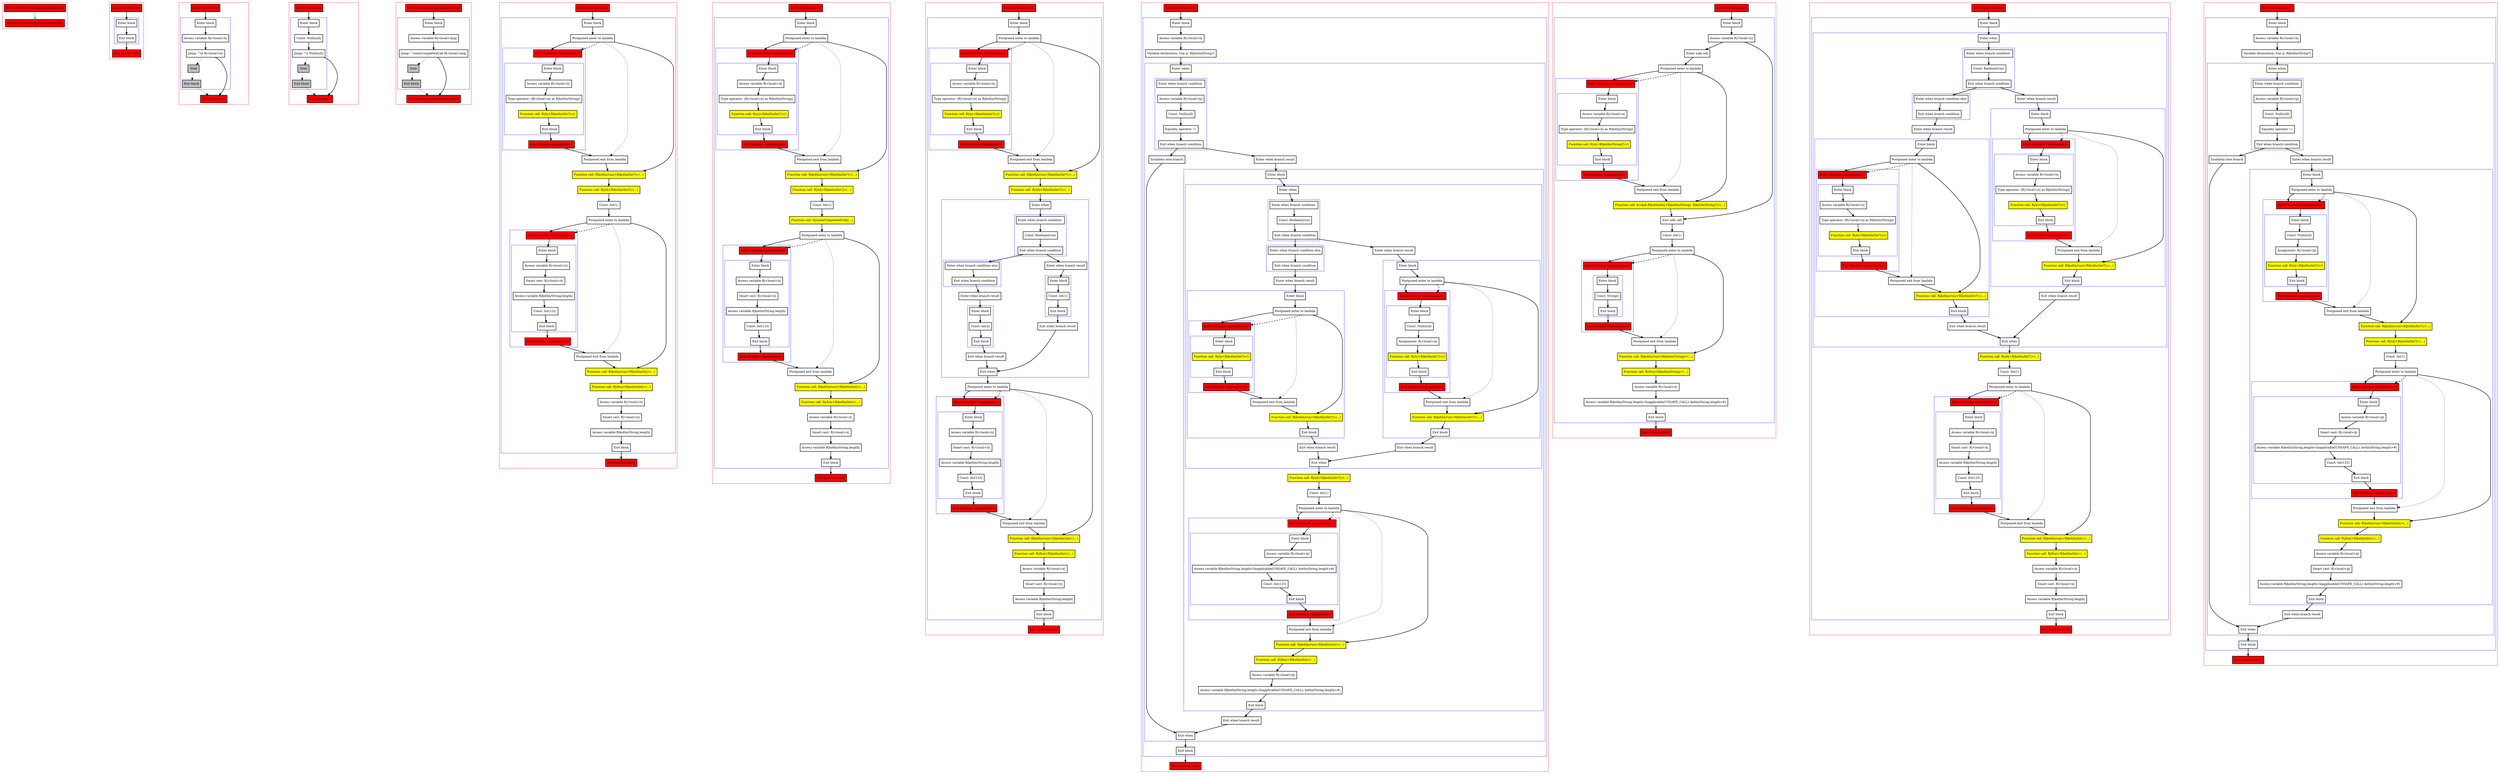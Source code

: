 digraph flowFromInplaceLambda2_kt {
    graph [nodesep=3]
    node [shape=box penwidth=2]
    edge [penwidth=2]

    subgraph cluster_0 {
        color=red
        0 [label="Enter file flowFromInplaceLambda2.kt" style="filled" fillcolor=red];
        1 [label="Exit file flowFromInplaceLambda2.kt" style="filled" fillcolor=red];
    }
    0 -> {1} [color=green];

    subgraph cluster_1 {
        color=red
        2 [label="Enter function foo" style="filled" fillcolor=red];
        subgraph cluster_2 {
            color=blue
            3 [label="Enter block"];
            4 [label="Exit block"];
        }
        5 [label="Exit function foo" style="filled" fillcolor=red];
    }
    2 -> {3};
    3 -> {4};
    4 -> {5};

    subgraph cluster_3 {
        color=red
        6 [label="Enter function id" style="filled" fillcolor=red];
        subgraph cluster_4 {
            color=blue
            7 [label="Enter block"];
            8 [label="Access variable R|<local>/x|"];
            9 [label="Jump: ^id R|<local>/x|"];
            10 [label="Stub" style="filled" fillcolor=gray];
            11 [label="Exit block" style="filled" fillcolor=gray];
        }
        12 [label="Exit function id" style="filled" fillcolor=red];
    }
    6 -> {7};
    7 -> {8};
    8 -> {9};
    9 -> {12};
    9 -> {10} [style=dotted];
    10 -> {11} [style=dotted];
    11 -> {12} [style=dotted];

    subgraph cluster_5 {
        color=red
        13 [label="Enter function n" style="filled" fillcolor=red];
        subgraph cluster_6 {
            color=blue
            14 [label="Enter block"];
            15 [label="Const: Null(null)"];
            16 [label="Jump: ^n Null(null)"];
            17 [label="Stub" style="filled" fillcolor=gray];
            18 [label="Exit block" style="filled" fillcolor=gray];
        }
        19 [label="Exit function n" style="filled" fillcolor=red];
    }
    13 -> {14};
    14 -> {15};
    15 -> {16};
    16 -> {19};
    16 -> {17} [style=dotted];
    17 -> {18} [style=dotted];
    18 -> {19} [style=dotted];

    subgraph cluster_7 {
        color=red
        20 [label="Enter function someCompletedCall" style="filled" fillcolor=red];
        subgraph cluster_8 {
            color=blue
            21 [label="Enter block"];
            22 [label="Access variable R|<local>/arg|"];
            23 [label="Jump: ^someCompletedCall R|<local>/arg|"];
            24 [label="Stub" style="filled" fillcolor=gray];
            25 [label="Exit block" style="filled" fillcolor=gray];
        }
        26 [label="Exit function someCompletedCall" style="filled" fillcolor=red];
    }
    20 -> {21};
    21 -> {22};
    22 -> {23};
    23 -> {26};
    23 -> {24} [style=dotted];
    24 -> {25} [style=dotted];
    25 -> {26} [style=dotted];

    subgraph cluster_9 {
        color=red
        27 [label="Enter function test1" style="filled" fillcolor=red];
        subgraph cluster_10 {
            color=blue
            28 [label="Enter block"];
            29 [label="Postponed enter to lambda"];
            subgraph cluster_11 {
                color=blue
                30 [label="Enter function <anonymous>" style="filled" fillcolor=red];
                subgraph cluster_12 {
                    color=blue
                    31 [label="Enter block"];
                    32 [label="Access variable R|<local>/x|"];
                    33 [label="Type operator: (R|<local>/x| as R|kotlin/String|)"];
                    34 [label="Function call: R|/n|<R|kotlin/Int?|>()" style="filled" fillcolor=yellow];
                    35 [label="Exit block"];
                }
                36 [label="Exit function <anonymous>" style="filled" fillcolor=red];
            }
            37 [label="Postponed exit from lambda"];
            38 [label="Function call: R|kotlin/run|<R|kotlin/Int?|>(...)" style="filled" fillcolor=yellow];
            39 [label="Function call: R|/id|<R|kotlin/Int?|>(...)" style="filled" fillcolor=yellow];
            40 [label="Const: Int(1)"];
            41 [label="Postponed enter to lambda"];
            subgraph cluster_13 {
                color=blue
                42 [label="Enter function <anonymous>" style="filled" fillcolor=red];
                subgraph cluster_14 {
                    color=blue
                    43 [label="Enter block"];
                    44 [label="Access variable R|<local>/x|"];
                    45 [label="Smart cast: R|<local>/x|"];
                    46 [label="Access variable R|kotlin/String.length|"];
                    47 [label="Const: Int(123)"];
                    48 [label="Exit block"];
                }
                49 [label="Exit function <anonymous>" style="filled" fillcolor=red];
            }
            50 [label="Postponed exit from lambda"];
            51 [label="Function call: R|kotlin/run|<R|kotlin/Int|>(...)" style="filled" fillcolor=yellow];
            52 [label="Function call: R|/foo|<R|kotlin/Int|>(...)" style="filled" fillcolor=yellow];
            53 [label="Access variable R|<local>/x|"];
            54 [label="Smart cast: R|<local>/x|"];
            55 [label="Access variable R|kotlin/String.length|"];
            56 [label="Exit block"];
        }
        57 [label="Exit function test1" style="filled" fillcolor=red];
    }
    27 -> {28};
    28 -> {29};
    29 -> {30 38};
    29 -> {37} [style=dotted];
    29 -> {30} [style=dashed];
    30 -> {31};
    31 -> {32};
    32 -> {33};
    33 -> {34};
    34 -> {35};
    35 -> {36};
    36 -> {37};
    37 -> {38};
    38 -> {39};
    39 -> {40};
    40 -> {41};
    41 -> {42 51};
    41 -> {50} [style=dotted];
    41 -> {42} [style=dashed];
    42 -> {43};
    43 -> {44};
    44 -> {45};
    45 -> {46};
    46 -> {47};
    47 -> {48};
    48 -> {49};
    49 -> {50};
    50 -> {51};
    51 -> {52};
    52 -> {53};
    53 -> {54};
    54 -> {55};
    55 -> {56};
    56 -> {57};

    subgraph cluster_15 {
        color=red
        58 [label="Enter function test2" style="filled" fillcolor=red];
        subgraph cluster_16 {
            color=blue
            59 [label="Enter block"];
            60 [label="Postponed enter to lambda"];
            subgraph cluster_17 {
                color=blue
                61 [label="Enter function <anonymous>" style="filled" fillcolor=red];
                subgraph cluster_18 {
                    color=blue
                    62 [label="Enter block"];
                    63 [label="Access variable R|<local>/x|"];
                    64 [label="Type operator: (R|<local>/x| as R|kotlin/String|)"];
                    65 [label="Function call: R|/n|<R|kotlin/Int?|>()" style="filled" fillcolor=yellow];
                    66 [label="Exit block"];
                }
                67 [label="Exit function <anonymous>" style="filled" fillcolor=red];
            }
            68 [label="Postponed exit from lambda"];
            69 [label="Function call: R|kotlin/run|<R|kotlin/Int?|>(...)" style="filled" fillcolor=yellow];
            70 [label="Function call: R|/id|<R|kotlin/Int?|>(...)" style="filled" fillcolor=yellow];
            71 [label="Const: Int(1)"];
            72 [label="Function call: R|/someCompletedCall|(...)" style="filled" fillcolor=yellow];
            73 [label="Postponed enter to lambda"];
            subgraph cluster_19 {
                color=blue
                74 [label="Enter function <anonymous>" style="filled" fillcolor=red];
                subgraph cluster_20 {
                    color=blue
                    75 [label="Enter block"];
                    76 [label="Access variable R|<local>/x|"];
                    77 [label="Smart cast: R|<local>/x|"];
                    78 [label="Access variable R|kotlin/String.length|"];
                    79 [label="Const: Int(123)"];
                    80 [label="Exit block"];
                }
                81 [label="Exit function <anonymous>" style="filled" fillcolor=red];
            }
            82 [label="Postponed exit from lambda"];
            83 [label="Function call: R|kotlin/run|<R|kotlin/Int|>(...)" style="filled" fillcolor=yellow];
            84 [label="Function call: R|/foo|<R|kotlin/Int|>(...)" style="filled" fillcolor=yellow];
            85 [label="Access variable R|<local>/x|"];
            86 [label="Smart cast: R|<local>/x|"];
            87 [label="Access variable R|kotlin/String.length|"];
            88 [label="Exit block"];
        }
        89 [label="Exit function test2" style="filled" fillcolor=red];
    }
    58 -> {59};
    59 -> {60};
    60 -> {61 69};
    60 -> {68} [style=dotted];
    60 -> {61} [style=dashed];
    61 -> {62};
    62 -> {63};
    63 -> {64};
    64 -> {65};
    65 -> {66};
    66 -> {67};
    67 -> {68};
    68 -> {69};
    69 -> {70};
    70 -> {71};
    71 -> {72};
    72 -> {73};
    73 -> {74 83};
    73 -> {82} [style=dotted];
    73 -> {74} [style=dashed];
    74 -> {75};
    75 -> {76};
    76 -> {77};
    77 -> {78};
    78 -> {79};
    79 -> {80};
    80 -> {81};
    81 -> {82};
    82 -> {83};
    83 -> {84};
    84 -> {85};
    85 -> {86};
    86 -> {87};
    87 -> {88};
    88 -> {89};

    subgraph cluster_21 {
        color=red
        90 [label="Enter function test3" style="filled" fillcolor=red];
        subgraph cluster_22 {
            color=blue
            91 [label="Enter block"];
            92 [label="Postponed enter to lambda"];
            subgraph cluster_23 {
                color=blue
                93 [label="Enter function <anonymous>" style="filled" fillcolor=red];
                subgraph cluster_24 {
                    color=blue
                    94 [label="Enter block"];
                    95 [label="Access variable R|<local>/x|"];
                    96 [label="Type operator: (R|<local>/x| as R|kotlin/String|)"];
                    97 [label="Function call: R|/n|<R|kotlin/Int?|>()" style="filled" fillcolor=yellow];
                    98 [label="Exit block"];
                }
                99 [label="Exit function <anonymous>" style="filled" fillcolor=red];
            }
            100 [label="Postponed exit from lambda"];
            101 [label="Function call: R|kotlin/run|<R|kotlin/Int?|>(...)" style="filled" fillcolor=yellow];
            102 [label="Function call: R|/id|<R|kotlin/Int?|>(...)" style="filled" fillcolor=yellow];
            subgraph cluster_25 {
                color=blue
                103 [label="Enter when"];
                subgraph cluster_26 {
                    color=blue
                    104 [label="Enter when branch condition "];
                    105 [label="Const: Boolean(true)"];
                    106 [label="Exit when branch condition"];
                }
                subgraph cluster_27 {
                    color=blue
                    107 [label="Enter when branch condition else"];
                    108 [label="Exit when branch condition"];
                }
                109 [label="Enter when branch result"];
                subgraph cluster_28 {
                    color=blue
                    110 [label="Enter block"];
                    111 [label="Const: Int(2)"];
                    112 [label="Exit block"];
                }
                113 [label="Exit when branch result"];
                114 [label="Enter when branch result"];
                subgraph cluster_29 {
                    color=blue
                    115 [label="Enter block"];
                    116 [label="Const: Int(1)"];
                    117 [label="Exit block"];
                }
                118 [label="Exit when branch result"];
                119 [label="Exit when"];
            }
            120 [label="Postponed enter to lambda"];
            subgraph cluster_30 {
                color=blue
                121 [label="Enter function <anonymous>" style="filled" fillcolor=red];
                subgraph cluster_31 {
                    color=blue
                    122 [label="Enter block"];
                    123 [label="Access variable R|<local>/x|"];
                    124 [label="Smart cast: R|<local>/x|"];
                    125 [label="Access variable R|kotlin/String.length|"];
                    126 [label="Const: Int(123)"];
                    127 [label="Exit block"];
                }
                128 [label="Exit function <anonymous>" style="filled" fillcolor=red];
            }
            129 [label="Postponed exit from lambda"];
            130 [label="Function call: R|kotlin/run|<R|kotlin/Int|>(...)" style="filled" fillcolor=yellow];
            131 [label="Function call: R|/foo|<R|kotlin/Int|>(...)" style="filled" fillcolor=yellow];
            132 [label="Access variable R|<local>/x|"];
            133 [label="Smart cast: R|<local>/x|"];
            134 [label="Access variable R|kotlin/String.length|"];
            135 [label="Exit block"];
        }
        136 [label="Exit function test3" style="filled" fillcolor=red];
    }
    90 -> {91};
    91 -> {92};
    92 -> {93 101};
    92 -> {100} [style=dotted];
    92 -> {93} [style=dashed];
    93 -> {94};
    94 -> {95};
    95 -> {96};
    96 -> {97};
    97 -> {98};
    98 -> {99};
    99 -> {100};
    100 -> {101};
    101 -> {102};
    102 -> {103};
    103 -> {104};
    104 -> {105};
    105 -> {106};
    106 -> {107 114};
    107 -> {108};
    108 -> {109};
    109 -> {110};
    110 -> {111};
    111 -> {112};
    112 -> {113};
    113 -> {119};
    114 -> {115};
    115 -> {116};
    116 -> {117};
    117 -> {118};
    118 -> {119};
    119 -> {120};
    120 -> {121 130};
    120 -> {129} [style=dotted];
    120 -> {121} [style=dashed];
    121 -> {122};
    122 -> {123};
    123 -> {124};
    124 -> {125};
    125 -> {126};
    126 -> {127};
    127 -> {128};
    128 -> {129};
    129 -> {130};
    130 -> {131};
    131 -> {132};
    132 -> {133};
    133 -> {134};
    134 -> {135};
    135 -> {136};

    subgraph cluster_32 {
        color=red
        137 [label="Enter function test4" style="filled" fillcolor=red];
        subgraph cluster_33 {
            color=blue
            138 [label="Enter block"];
            139 [label="Access variable R|<local>/x|"];
            140 [label="Variable declaration: lvar p: R|kotlin/String?|"];
            subgraph cluster_34 {
                color=blue
                141 [label="Enter when"];
                subgraph cluster_35 {
                    color=blue
                    142 [label="Enter when branch condition "];
                    143 [label="Access variable R|<local>/p|"];
                    144 [label="Const: Null(null)"];
                    145 [label="Equality operator !="];
                    146 [label="Exit when branch condition"];
                }
                147 [label="Synthetic else branch"];
                148 [label="Enter when branch result"];
                subgraph cluster_36 {
                    color=blue
                    149 [label="Enter block"];
                    subgraph cluster_37 {
                        color=blue
                        150 [label="Enter when"];
                        subgraph cluster_38 {
                            color=blue
                            151 [label="Enter when branch condition "];
                            152 [label="Const: Boolean(true)"];
                            153 [label="Exit when branch condition"];
                        }
                        subgraph cluster_39 {
                            color=blue
                            154 [label="Enter when branch condition else"];
                            155 [label="Exit when branch condition"];
                        }
                        156 [label="Enter when branch result"];
                        subgraph cluster_40 {
                            color=blue
                            157 [label="Enter block"];
                            158 [label="Postponed enter to lambda"];
                            subgraph cluster_41 {
                                color=blue
                                159 [label="Enter function <anonymous>" style="filled" fillcolor=red];
                                subgraph cluster_42 {
                                    color=blue
                                    160 [label="Enter block"];
                                    161 [label="Function call: R|/n|<R|kotlin/Int?|>()" style="filled" fillcolor=yellow];
                                    162 [label="Exit block"];
                                }
                                163 [label="Exit function <anonymous>" style="filled" fillcolor=red];
                            }
                            164 [label="Postponed exit from lambda"];
                            165 [label="Function call: R|kotlin/run|<R|kotlin/Int?|>(...)" style="filled" fillcolor=yellow];
                            166 [label="Exit block"];
                        }
                        167 [label="Exit when branch result"];
                        168 [label="Enter when branch result"];
                        subgraph cluster_43 {
                            color=blue
                            169 [label="Enter block"];
                            170 [label="Postponed enter to lambda"];
                            subgraph cluster_44 {
                                color=blue
                                171 [label="Enter function <anonymous>" style="filled" fillcolor=red];
                                subgraph cluster_45 {
                                    color=blue
                                    172 [label="Enter block"];
                                    173 [label="Const: Null(null)"];
                                    174 [label="Assignment: R|<local>/p|"];
                                    175 [label="Function call: R|/n|<R|kotlin/Int?|>()" style="filled" fillcolor=yellow];
                                    176 [label="Exit block"];
                                }
                                177 [label="Exit function <anonymous>" style="filled" fillcolor=red];
                            }
                            178 [label="Postponed exit from lambda"];
                            179 [label="Function call: R|kotlin/run|<R|kotlin/Int?|>(...)" style="filled" fillcolor=yellow];
                            180 [label="Exit block"];
                        }
                        181 [label="Exit when branch result"];
                        182 [label="Exit when"];
                    }
                    183 [label="Function call: R|/id|<R|kotlin/Int?|>(...)" style="filled" fillcolor=yellow];
                    184 [label="Const: Int(1)"];
                    185 [label="Postponed enter to lambda"];
                    subgraph cluster_46 {
                        color=blue
                        186 [label="Enter function <anonymous>" style="filled" fillcolor=red];
                        subgraph cluster_47 {
                            color=blue
                            187 [label="Enter block"];
                            188 [label="Access variable R|<local>/p|"];
                            189 [label="Access variable R|kotlin/String.length<Inapplicable(UNSAFE_CALL): kotlin/String.length>#|"];
                            190 [label="Const: Int(123)"];
                            191 [label="Exit block"];
                        }
                        192 [label="Exit function <anonymous>" style="filled" fillcolor=red];
                    }
                    193 [label="Postponed exit from lambda"];
                    194 [label="Function call: R|kotlin/run|<R|kotlin/Int|>(...)" style="filled" fillcolor=yellow];
                    195 [label="Function call: R|/foo|<R|kotlin/Int|>(...)" style="filled" fillcolor=yellow];
                    196 [label="Access variable R|<local>/p|"];
                    197 [label="Access variable R|kotlin/String.length<Inapplicable(UNSAFE_CALL): kotlin/String.length>#|"];
                    198 [label="Exit block"];
                }
                199 [label="Exit when branch result"];
                200 [label="Exit when"];
            }
            201 [label="Exit block"];
        }
        202 [label="Exit function test4" style="filled" fillcolor=red];
    }
    137 -> {138};
    138 -> {139};
    139 -> {140};
    140 -> {141};
    141 -> {142};
    142 -> {143};
    143 -> {144};
    144 -> {145};
    145 -> {146};
    146 -> {147 148};
    147 -> {200};
    148 -> {149};
    149 -> {150};
    150 -> {151};
    151 -> {152};
    152 -> {153};
    153 -> {154 168};
    154 -> {155};
    155 -> {156};
    156 -> {157};
    157 -> {158};
    158 -> {159 165};
    158 -> {164} [style=dotted];
    158 -> {159} [style=dashed];
    159 -> {160};
    160 -> {161};
    161 -> {162};
    162 -> {163};
    163 -> {164};
    164 -> {165};
    165 -> {166};
    166 -> {167};
    167 -> {182};
    168 -> {169};
    169 -> {170};
    170 -> {171 179};
    170 -> {178} [style=dotted];
    170 -> {171} [style=dashed];
    171 -> {172};
    172 -> {173};
    173 -> {174};
    174 -> {175};
    175 -> {176};
    176 -> {177};
    177 -> {178};
    178 -> {179};
    179 -> {180};
    180 -> {181};
    181 -> {182};
    182 -> {183};
    183 -> {184};
    184 -> {185};
    185 -> {186 194};
    185 -> {193} [style=dotted];
    185 -> {186} [style=dashed];
    186 -> {187};
    187 -> {188};
    188 -> {189};
    189 -> {190};
    190 -> {191};
    191 -> {192};
    192 -> {193};
    193 -> {194};
    194 -> {195};
    195 -> {196};
    196 -> {197};
    197 -> {198};
    198 -> {199};
    199 -> {200};
    200 -> {201};
    201 -> {202};

    subgraph cluster_48 {
        color=red
        203 [label="Enter function test5" style="filled" fillcolor=red];
        subgraph cluster_49 {
            color=blue
            204 [label="Enter block"];
            205 [label="Access variable R|<local>/y|"];
            206 [label="Enter safe call"];
            207 [label="Postponed enter to lambda"];
            subgraph cluster_50 {
                color=blue
                208 [label="Enter function <anonymous>" style="filled" fillcolor=red];
                subgraph cluster_51 {
                    color=blue
                    209 [label="Enter block"];
                    210 [label="Access variable R|<local>/x|"];
                    211 [label="Type operator: (R|<local>/x| as R|kotlin/String|)"];
                    212 [label="Function call: R|/n|<R|kotlin/String?|>()" style="filled" fillcolor=yellow];
                    213 [label="Exit block"];
                }
                214 [label="Exit function <anonymous>" style="filled" fillcolor=red];
            }
            215 [label="Postponed exit from lambda"];
            216 [label="Function call: $subj$.R|kotlin/let|<R|kotlin/String|, R|kotlin/String?|>(...)" style="filled" fillcolor=yellow];
            217 [label="Exit safe call"];
            218 [label="Const: Int(1)"];
            219 [label="Postponed enter to lambda"];
            subgraph cluster_52 {
                color=blue
                220 [label="Enter function <anonymous>" style="filled" fillcolor=red];
                subgraph cluster_53 {
                    color=blue
                    221 [label="Enter block"];
                    222 [label="Const: String()"];
                    223 [label="Exit block"];
                }
                224 [label="Exit function <anonymous>" style="filled" fillcolor=red];
            }
            225 [label="Postponed exit from lambda"];
            226 [label="Function call: R|kotlin/run|<R|kotlin/String|>(...)" style="filled" fillcolor=yellow];
            227 [label="Function call: R|/foo|<R|kotlin/String|>(...)" style="filled" fillcolor=yellow];
            228 [label="Access variable R|<local>/x|"];
            229 [label="Access variable R|kotlin/String.length<Inapplicable(UNSAFE_CALL): kotlin/String.length>#|"];
            230 [label="Exit block"];
        }
        231 [label="Exit function test5" style="filled" fillcolor=red];
    }
    203 -> {204};
    204 -> {205};
    205 -> {206 217};
    206 -> {207};
    207 -> {208 216};
    207 -> {215} [style=dotted];
    207 -> {208} [style=dashed];
    208 -> {209};
    209 -> {210};
    210 -> {211};
    211 -> {212};
    212 -> {213};
    213 -> {214};
    214 -> {215};
    215 -> {216};
    216 -> {217};
    217 -> {218};
    218 -> {219};
    219 -> {220 226};
    219 -> {225} [style=dotted];
    219 -> {220} [style=dashed];
    220 -> {221};
    221 -> {222};
    222 -> {223};
    223 -> {224};
    224 -> {225};
    225 -> {226};
    226 -> {227};
    227 -> {228};
    228 -> {229};
    229 -> {230};
    230 -> {231};

    subgraph cluster_54 {
        color=red
        232 [label="Enter function test6" style="filled" fillcolor=red];
        subgraph cluster_55 {
            color=blue
            233 [label="Enter block"];
            subgraph cluster_56 {
                color=blue
                234 [label="Enter when"];
                subgraph cluster_57 {
                    color=blue
                    235 [label="Enter when branch condition "];
                    236 [label="Const: Boolean(true)"];
                    237 [label="Exit when branch condition"];
                }
                subgraph cluster_58 {
                    color=blue
                    238 [label="Enter when branch condition else"];
                    239 [label="Exit when branch condition"];
                }
                240 [label="Enter when branch result"];
                subgraph cluster_59 {
                    color=blue
                    241 [label="Enter block"];
                    242 [label="Postponed enter to lambda"];
                    subgraph cluster_60 {
                        color=blue
                        243 [label="Enter function <anonymous>" style="filled" fillcolor=red];
                        subgraph cluster_61 {
                            color=blue
                            244 [label="Enter block"];
                            245 [label="Access variable R|<local>/x|"];
                            246 [label="Type operator: (R|<local>/x| as R|kotlin/String|)"];
                            247 [label="Function call: R|/n|<R|kotlin/Int?|>()" style="filled" fillcolor=yellow];
                            248 [label="Exit block"];
                        }
                        249 [label="Exit function <anonymous>" style="filled" fillcolor=red];
                    }
                    250 [label="Postponed exit from lambda"];
                    251 [label="Function call: R|kotlin/run|<R|kotlin/Int?|>(...)" style="filled" fillcolor=yellow];
                    252 [label="Exit block"];
                }
                253 [label="Exit when branch result"];
                254 [label="Enter when branch result"];
                subgraph cluster_62 {
                    color=blue
                    255 [label="Enter block"];
                    256 [label="Postponed enter to lambda"];
                    subgraph cluster_63 {
                        color=blue
                        257 [label="Enter function <anonymous>" style="filled" fillcolor=red];
                        subgraph cluster_64 {
                            color=blue
                            258 [label="Enter block"];
                            259 [label="Access variable R|<local>/x|"];
                            260 [label="Type operator: (R|<local>/x| as R|kotlin/String|)"];
                            261 [label="Function call: R|/n|<R|kotlin/Int?|>()" style="filled" fillcolor=yellow];
                            262 [label="Exit block"];
                        }
                        263 [label="Exit function <anonymous>" style="filled" fillcolor=red];
                    }
                    264 [label="Postponed exit from lambda"];
                    265 [label="Function call: R|kotlin/run|<R|kotlin/Int?|>(...)" style="filled" fillcolor=yellow];
                    266 [label="Exit block"];
                }
                267 [label="Exit when branch result"];
                268 [label="Exit when"];
            }
            269 [label="Function call: R|/id|<R|kotlin/Int?|>(...)" style="filled" fillcolor=yellow];
            270 [label="Const: Int(1)"];
            271 [label="Postponed enter to lambda"];
            subgraph cluster_65 {
                color=blue
                272 [label="Enter function <anonymous>" style="filled" fillcolor=red];
                subgraph cluster_66 {
                    color=blue
                    273 [label="Enter block"];
                    274 [label="Access variable R|<local>/x|"];
                    275 [label="Smart cast: R|<local>/x|"];
                    276 [label="Access variable R|kotlin/String.length|"];
                    277 [label="Const: Int(123)"];
                    278 [label="Exit block"];
                }
                279 [label="Exit function <anonymous>" style="filled" fillcolor=red];
            }
            280 [label="Postponed exit from lambda"];
            281 [label="Function call: R|kotlin/run|<R|kotlin/Int|>(...)" style="filled" fillcolor=yellow];
            282 [label="Function call: R|/foo|<R|kotlin/Int|>(...)" style="filled" fillcolor=yellow];
            283 [label="Access variable R|<local>/x|"];
            284 [label="Smart cast: R|<local>/x|"];
            285 [label="Access variable R|kotlin/String.length|"];
            286 [label="Exit block"];
        }
        287 [label="Exit function test6" style="filled" fillcolor=red];
    }
    232 -> {233};
    233 -> {234};
    234 -> {235};
    235 -> {236};
    236 -> {237};
    237 -> {238 254};
    238 -> {239};
    239 -> {240};
    240 -> {241};
    241 -> {242};
    242 -> {243 251};
    242 -> {250} [style=dotted];
    242 -> {243} [style=dashed];
    243 -> {244};
    244 -> {245};
    245 -> {246};
    246 -> {247};
    247 -> {248};
    248 -> {249};
    249 -> {250};
    250 -> {251};
    251 -> {252};
    252 -> {253};
    253 -> {268};
    254 -> {255};
    255 -> {256};
    256 -> {257 265};
    256 -> {264} [style=dotted];
    256 -> {257} [style=dashed];
    257 -> {258};
    258 -> {259};
    259 -> {260};
    260 -> {261};
    261 -> {262};
    262 -> {263};
    263 -> {264};
    264 -> {265};
    265 -> {266};
    266 -> {267};
    267 -> {268};
    268 -> {269};
    269 -> {270};
    270 -> {271};
    271 -> {272 281};
    271 -> {280} [style=dotted];
    271 -> {272} [style=dashed];
    272 -> {273};
    273 -> {274};
    274 -> {275};
    275 -> {276};
    276 -> {277};
    277 -> {278};
    278 -> {279};
    279 -> {280};
    280 -> {281};
    281 -> {282};
    282 -> {283};
    283 -> {284};
    284 -> {285};
    285 -> {286};
    286 -> {287};

    subgraph cluster_67 {
        color=red
        288 [label="Enter function test7" style="filled" fillcolor=red];
        subgraph cluster_68 {
            color=blue
            289 [label="Enter block"];
            290 [label="Access variable R|<local>/x|"];
            291 [label="Variable declaration: lvar p: R|kotlin/String?|"];
            subgraph cluster_69 {
                color=blue
                292 [label="Enter when"];
                subgraph cluster_70 {
                    color=blue
                    293 [label="Enter when branch condition "];
                    294 [label="Access variable R|<local>/p|"];
                    295 [label="Const: Null(null)"];
                    296 [label="Equality operator !="];
                    297 [label="Exit when branch condition"];
                }
                298 [label="Synthetic else branch"];
                299 [label="Enter when branch result"];
                subgraph cluster_71 {
                    color=blue
                    300 [label="Enter block"];
                    301 [label="Postponed enter to lambda"];
                    subgraph cluster_72 {
                        color=blue
                        302 [label="Enter function <anonymous>" style="filled" fillcolor=red];
                        subgraph cluster_73 {
                            color=blue
                            303 [label="Enter block"];
                            304 [label="Const: Null(null)"];
                            305 [label="Assignment: R|<local>/p|"];
                            306 [label="Function call: R|/n|<R|kotlin/Int?|>()" style="filled" fillcolor=yellow];
                            307 [label="Exit block"];
                        }
                        308 [label="Exit function <anonymous>" style="filled" fillcolor=red];
                    }
                    309 [label="Postponed exit from lambda"];
                    310 [label="Function call: R|kotlin/run|<R|kotlin/Int?|>(...)" style="filled" fillcolor=yellow];
                    311 [label="Function call: R|/id|<R|kotlin/Int?|>(...)" style="filled" fillcolor=yellow];
                    312 [label="Const: Int(1)"];
                    313 [label="Postponed enter to lambda"];
                    subgraph cluster_74 {
                        color=blue
                        314 [label="Enter function <anonymous>" style="filled" fillcolor=red];
                        subgraph cluster_75 {
                            color=blue
                            315 [label="Enter block"];
                            316 [label="Access variable R|<local>/p|"];
                            317 [label="Smart cast: R|<local>/p|"];
                            318 [label="Access variable R|kotlin/String.length<Inapplicable(UNSAFE_CALL): kotlin/String.length>#|"];
                            319 [label="Const: Int(123)"];
                            320 [label="Exit block"];
                        }
                        321 [label="Exit function <anonymous>" style="filled" fillcolor=red];
                    }
                    322 [label="Postponed exit from lambda"];
                    323 [label="Function call: R|kotlin/run|<R|kotlin/Int|>(...)" style="filled" fillcolor=yellow];
                    324 [label="Function call: R|/foo|<R|kotlin/Int|>(...)" style="filled" fillcolor=yellow];
                    325 [label="Access variable R|<local>/p|"];
                    326 [label="Smart cast: R|<local>/p|"];
                    327 [label="Access variable R|kotlin/String.length<Inapplicable(UNSAFE_CALL): kotlin/String.length>#|"];
                    328 [label="Exit block"];
                }
                329 [label="Exit when branch result"];
                330 [label="Exit when"];
            }
            331 [label="Exit block"];
        }
        332 [label="Exit function test7" style="filled" fillcolor=red];
    }
    288 -> {289};
    289 -> {290};
    290 -> {291};
    291 -> {292};
    292 -> {293};
    293 -> {294};
    294 -> {295};
    295 -> {296};
    296 -> {297};
    297 -> {298 299};
    298 -> {330};
    299 -> {300};
    300 -> {301};
    301 -> {302 310};
    301 -> {309} [style=dotted];
    301 -> {302} [style=dashed];
    302 -> {303};
    303 -> {304};
    304 -> {305};
    305 -> {306};
    306 -> {307};
    307 -> {308};
    308 -> {309};
    309 -> {310};
    310 -> {311};
    311 -> {312};
    312 -> {313};
    313 -> {314 323};
    313 -> {322} [style=dotted];
    313 -> {314} [style=dashed];
    314 -> {315};
    315 -> {316};
    316 -> {317};
    317 -> {318};
    318 -> {319};
    319 -> {320};
    320 -> {321};
    321 -> {322};
    322 -> {323};
    323 -> {324};
    324 -> {325};
    325 -> {326};
    326 -> {327};
    327 -> {328};
    328 -> {329};
    329 -> {330};
    330 -> {331};
    331 -> {332};

}
